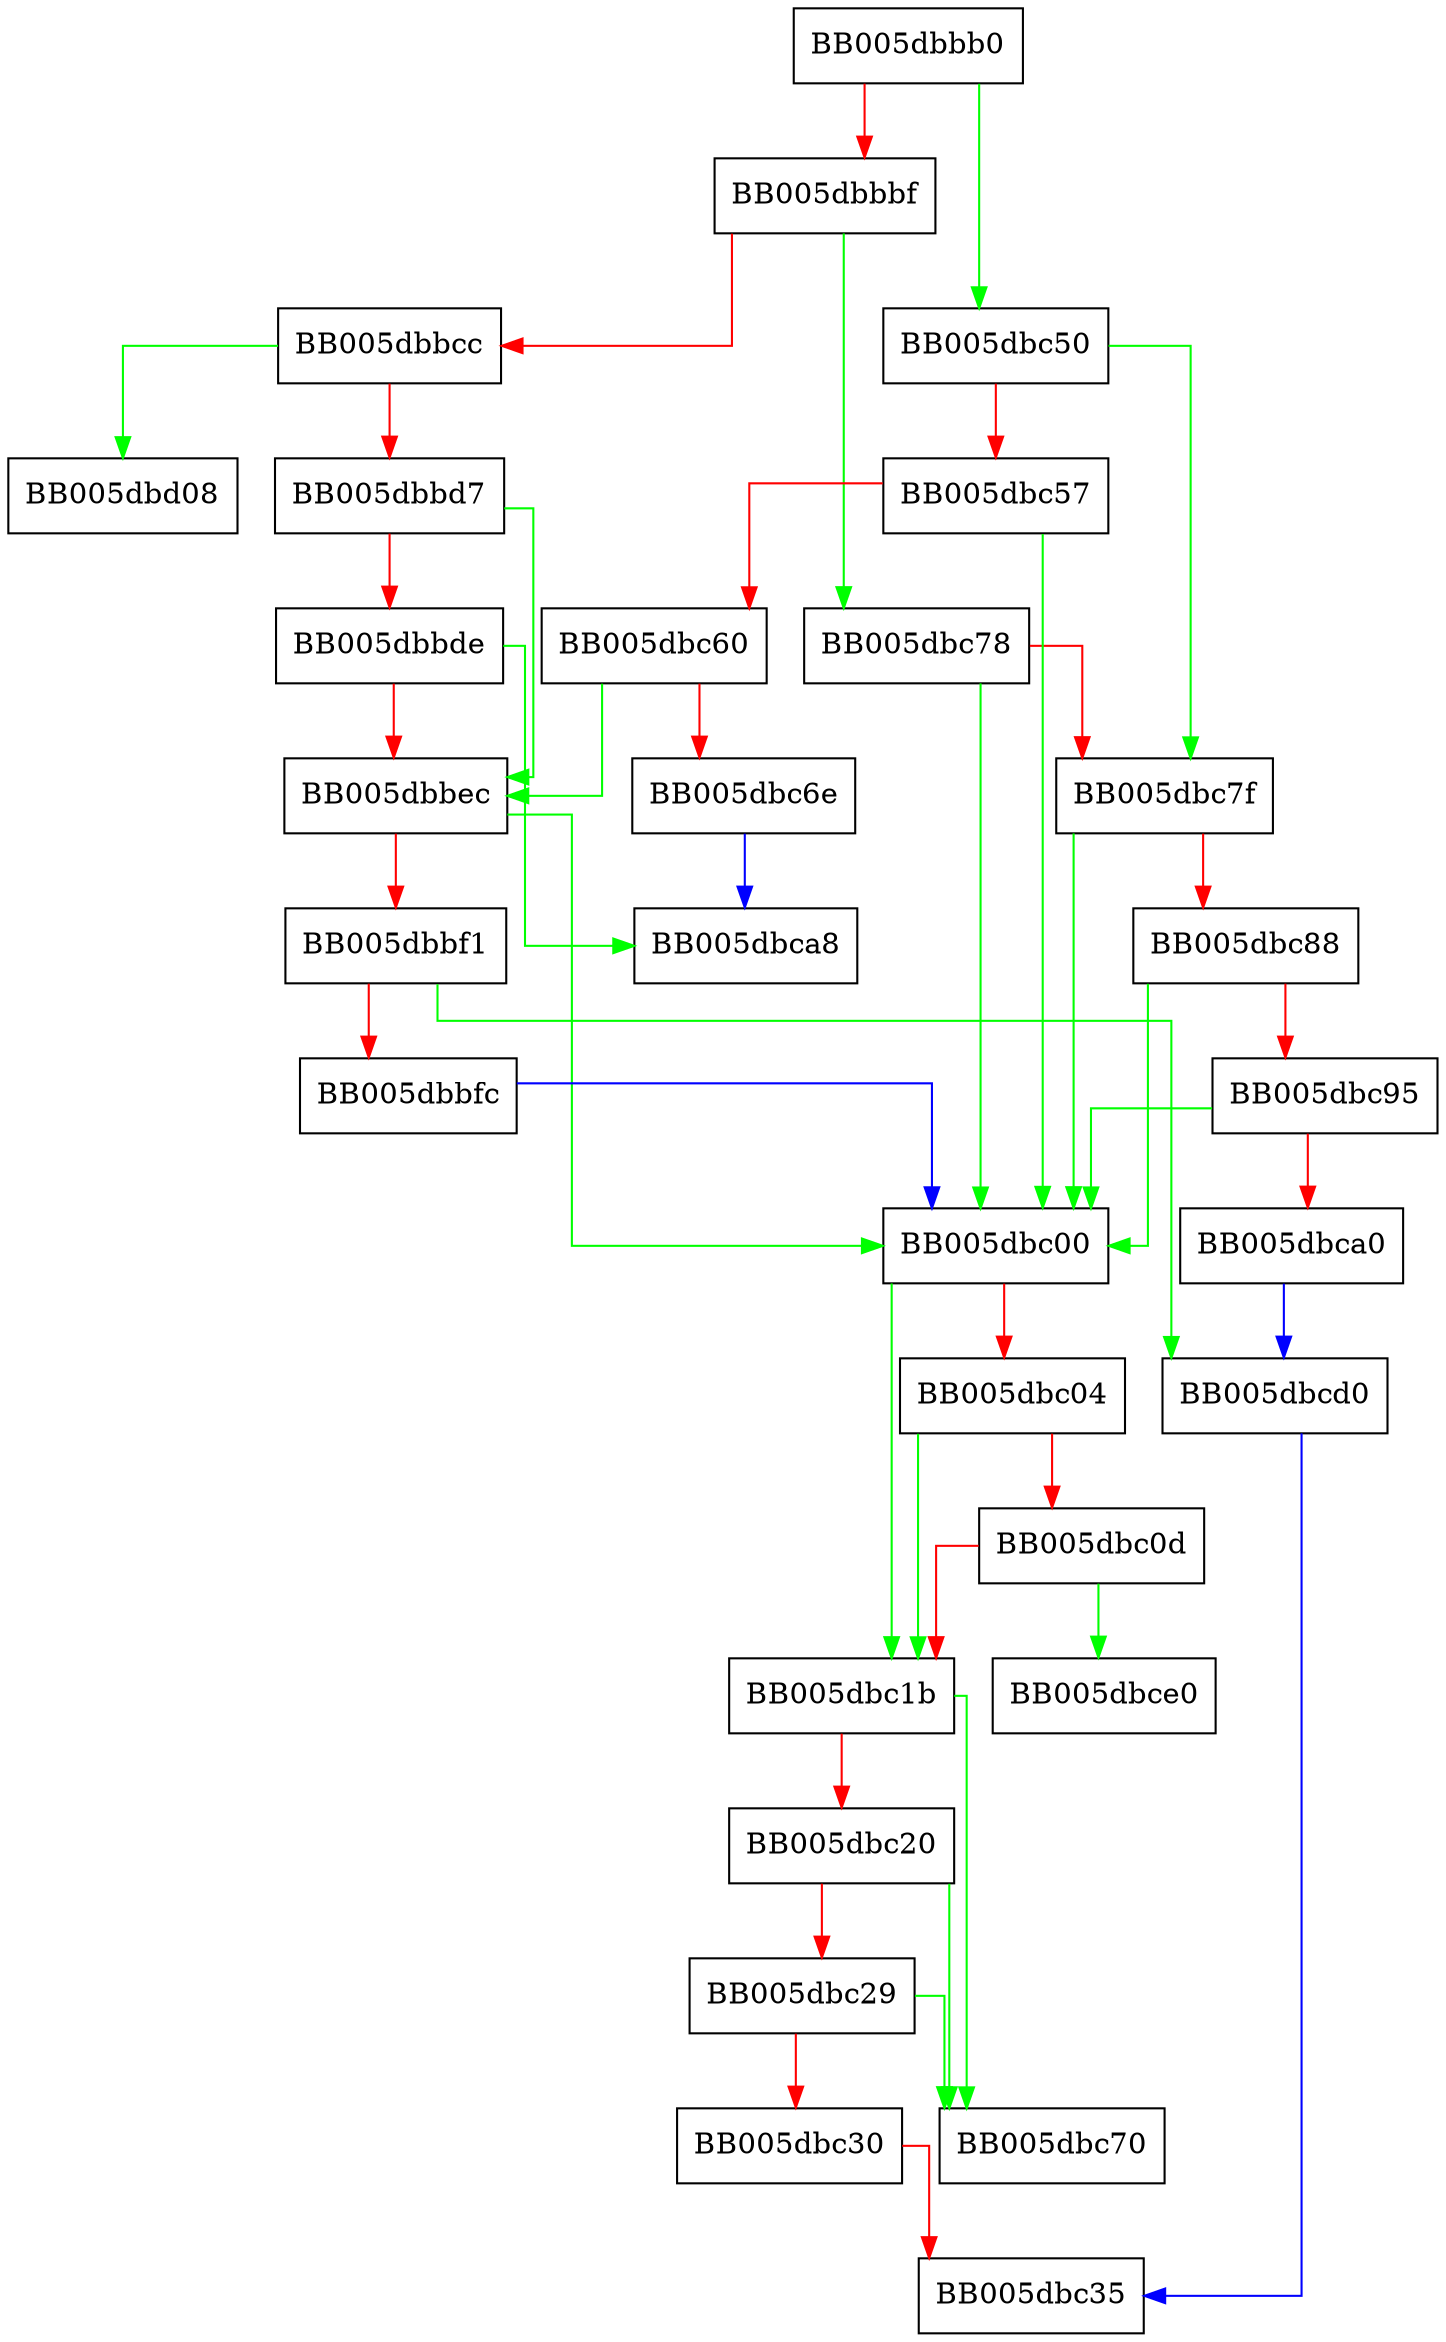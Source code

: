 digraph EVP_PKEY_CTX_settable_params {
  node [shape="box"];
  graph [splines=ortho];
  BB005dbbb0 -> BB005dbc50 [color="green"];
  BB005dbbb0 -> BB005dbbbf [color="red"];
  BB005dbbbf -> BB005dbc78 [color="green"];
  BB005dbbbf -> BB005dbbcc [color="red"];
  BB005dbbcc -> BB005dbd08 [color="green"];
  BB005dbbcc -> BB005dbbd7 [color="red"];
  BB005dbbd7 -> BB005dbbec [color="green"];
  BB005dbbd7 -> BB005dbbde [color="red"];
  BB005dbbde -> BB005dbca8 [color="green"];
  BB005dbbde -> BB005dbbec [color="red"];
  BB005dbbec -> BB005dbc00 [color="green"];
  BB005dbbec -> BB005dbbf1 [color="red"];
  BB005dbbf1 -> BB005dbcd0 [color="green"];
  BB005dbbf1 -> BB005dbbfc [color="red"];
  BB005dbbfc -> BB005dbc00 [color="blue"];
  BB005dbc00 -> BB005dbc1b [color="green"];
  BB005dbc00 -> BB005dbc04 [color="red"];
  BB005dbc04 -> BB005dbc1b [color="green"];
  BB005dbc04 -> BB005dbc0d [color="red"];
  BB005dbc0d -> BB005dbce0 [color="green"];
  BB005dbc0d -> BB005dbc1b [color="red"];
  BB005dbc1b -> BB005dbc70 [color="green"];
  BB005dbc1b -> BB005dbc20 [color="red"];
  BB005dbc20 -> BB005dbc70 [color="green"];
  BB005dbc20 -> BB005dbc29 [color="red"];
  BB005dbc29 -> BB005dbc70 [color="green"];
  BB005dbc29 -> BB005dbc30 [color="red"];
  BB005dbc30 -> BB005dbc35 [color="red"];
  BB005dbc50 -> BB005dbc7f [color="green"];
  BB005dbc50 -> BB005dbc57 [color="red"];
  BB005dbc57 -> BB005dbc00 [color="green"];
  BB005dbc57 -> BB005dbc60 [color="red"];
  BB005dbc60 -> BB005dbbec [color="green"];
  BB005dbc60 -> BB005dbc6e [color="red"];
  BB005dbc6e -> BB005dbca8 [color="blue"];
  BB005dbc78 -> BB005dbc00 [color="green"];
  BB005dbc78 -> BB005dbc7f [color="red"];
  BB005dbc7f -> BB005dbc00 [color="green"];
  BB005dbc7f -> BB005dbc88 [color="red"];
  BB005dbc88 -> BB005dbc00 [color="green"];
  BB005dbc88 -> BB005dbc95 [color="red"];
  BB005dbc95 -> BB005dbc00 [color="green"];
  BB005dbc95 -> BB005dbca0 [color="red"];
  BB005dbca0 -> BB005dbcd0 [color="blue"];
  BB005dbcd0 -> BB005dbc35 [color="blue"];
}